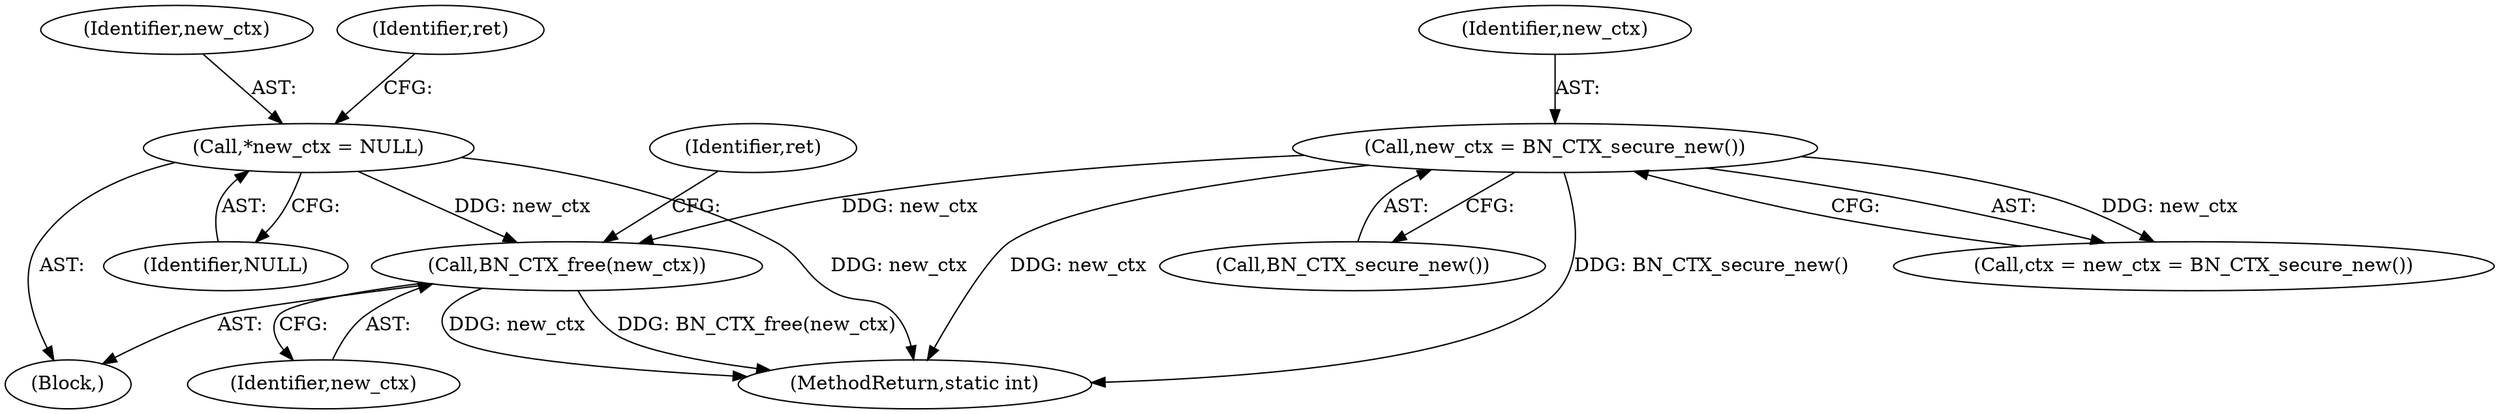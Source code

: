 digraph "0_openssl_56fb454d281a023b3f950d969693553d3f3ceea1@API" {
"1000495" [label="(Call,BN_CTX_free(new_ctx))"];
"1000138" [label="(Call,*new_ctx = NULL)"];
"1000153" [label="(Call,new_ctx = BN_CTX_secure_new())"];
"1000498" [label="(Identifier,ret)"];
"1000143" [label="(Identifier,ret)"];
"1000114" [label="(Block,)"];
"1000139" [label="(Identifier,new_ctx)"];
"1000140" [label="(Identifier,NULL)"];
"1000138" [label="(Call,*new_ctx = NULL)"];
"1000499" [label="(MethodReturn,static int)"];
"1000153" [label="(Call,new_ctx = BN_CTX_secure_new())"];
"1000151" [label="(Call,ctx = new_ctx = BN_CTX_secure_new())"];
"1000155" [label="(Call,BN_CTX_secure_new())"];
"1000154" [label="(Identifier,new_ctx)"];
"1000495" [label="(Call,BN_CTX_free(new_ctx))"];
"1000496" [label="(Identifier,new_ctx)"];
"1000495" -> "1000114"  [label="AST: "];
"1000495" -> "1000496"  [label="CFG: "];
"1000496" -> "1000495"  [label="AST: "];
"1000498" -> "1000495"  [label="CFG: "];
"1000495" -> "1000499"  [label="DDG: new_ctx"];
"1000495" -> "1000499"  [label="DDG: BN_CTX_free(new_ctx)"];
"1000138" -> "1000495"  [label="DDG: new_ctx"];
"1000153" -> "1000495"  [label="DDG: new_ctx"];
"1000138" -> "1000114"  [label="AST: "];
"1000138" -> "1000140"  [label="CFG: "];
"1000139" -> "1000138"  [label="AST: "];
"1000140" -> "1000138"  [label="AST: "];
"1000143" -> "1000138"  [label="CFG: "];
"1000138" -> "1000499"  [label="DDG: new_ctx"];
"1000153" -> "1000151"  [label="AST: "];
"1000153" -> "1000155"  [label="CFG: "];
"1000154" -> "1000153"  [label="AST: "];
"1000155" -> "1000153"  [label="AST: "];
"1000151" -> "1000153"  [label="CFG: "];
"1000153" -> "1000499"  [label="DDG: BN_CTX_secure_new()"];
"1000153" -> "1000499"  [label="DDG: new_ctx"];
"1000153" -> "1000151"  [label="DDG: new_ctx"];
}
